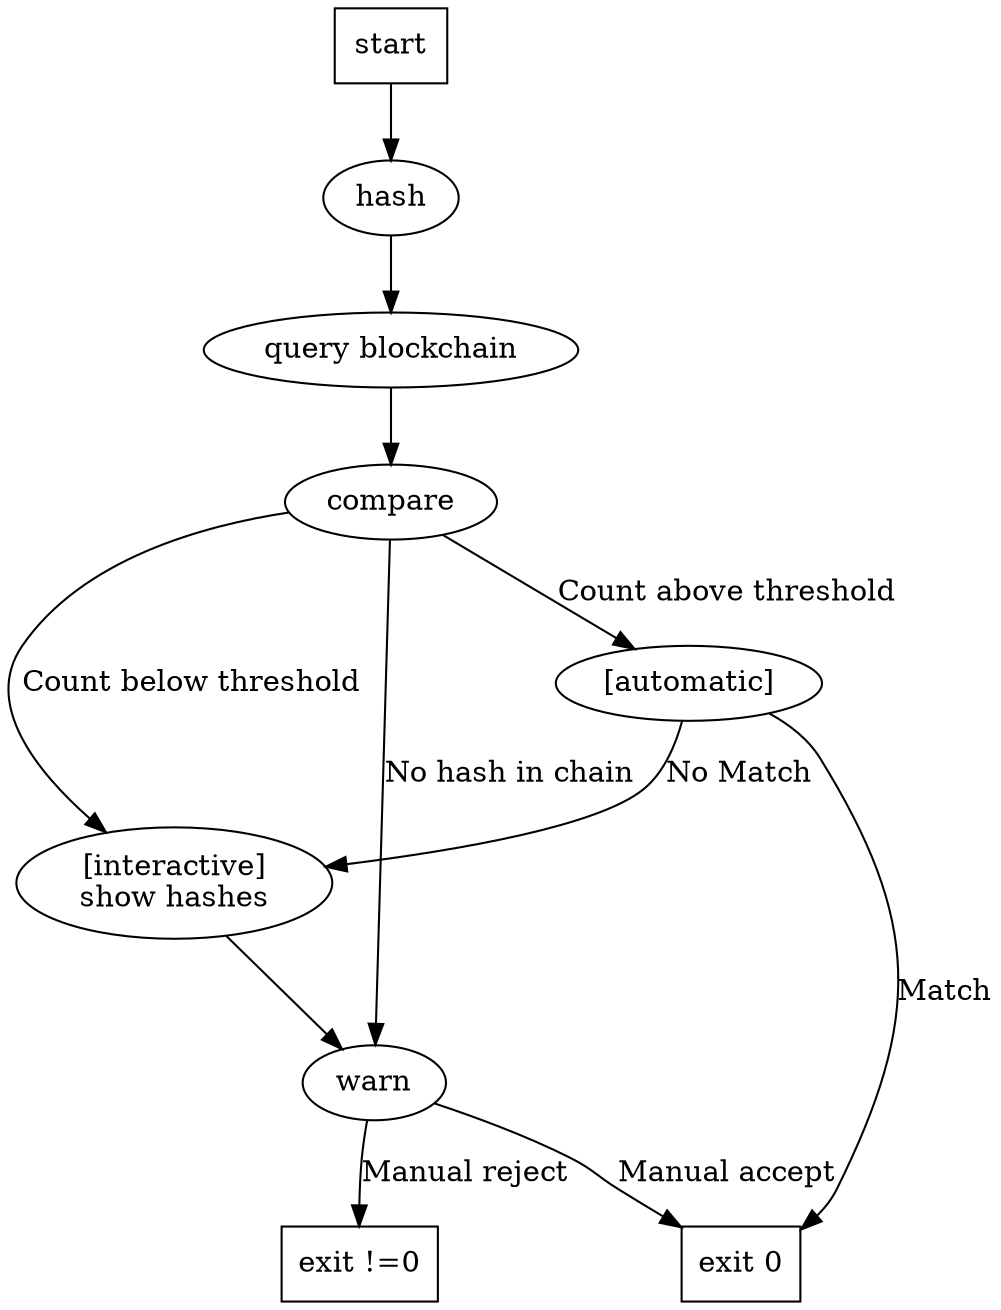 digraph states {
	start [shape=rect];
	fail [shape=rect, label="exit !=0"];
	success [shape=rect, label="exit 0"];
	manual [label="[interactive]\nshow hashes"];
	auto [label="[automatic]"];
	start -> hash -> "query blockchain" -> compare;
	compare -> warn [label="No hash in chain"];
	compare -> manual [label="Count below threshold"];
	compare -> auto [label="Count above threshold"];
	manual -> warn;
	warn -> success [label="Manual accept"];
	warn -> fail [label="Manual reject"];
	auto -> success [label="Match"];
	auto -> manual [label="No Match"];
}
